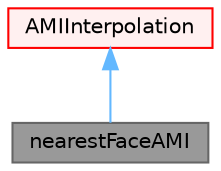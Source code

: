 digraph "nearestFaceAMI"
{
 // LATEX_PDF_SIZE
  bgcolor="transparent";
  edge [fontname=Helvetica,fontsize=10,labelfontname=Helvetica,labelfontsize=10];
  node [fontname=Helvetica,fontsize=10,shape=box,height=0.2,width=0.4];
  Node1 [id="Node000001",label="nearestFaceAMI",height=0.2,width=0.4,color="gray40", fillcolor="grey60", style="filled", fontcolor="black",tooltip="Nearest-face Arbitrary Mesh Interface (AMI) method."];
  Node2 -> Node1 [id="edge1_Node000001_Node000002",dir="back",color="steelblue1",style="solid",tooltip=" "];
  Node2 [id="Node000002",label="AMIInterpolation",height=0.2,width=0.4,color="red", fillcolor="#FFF0F0", style="filled",URL="$classFoam_1_1AMIInterpolation.html",tooltip="Interpolation class dealing with transfer of data between two primitive patches with an arbitrary mes..."];
}
